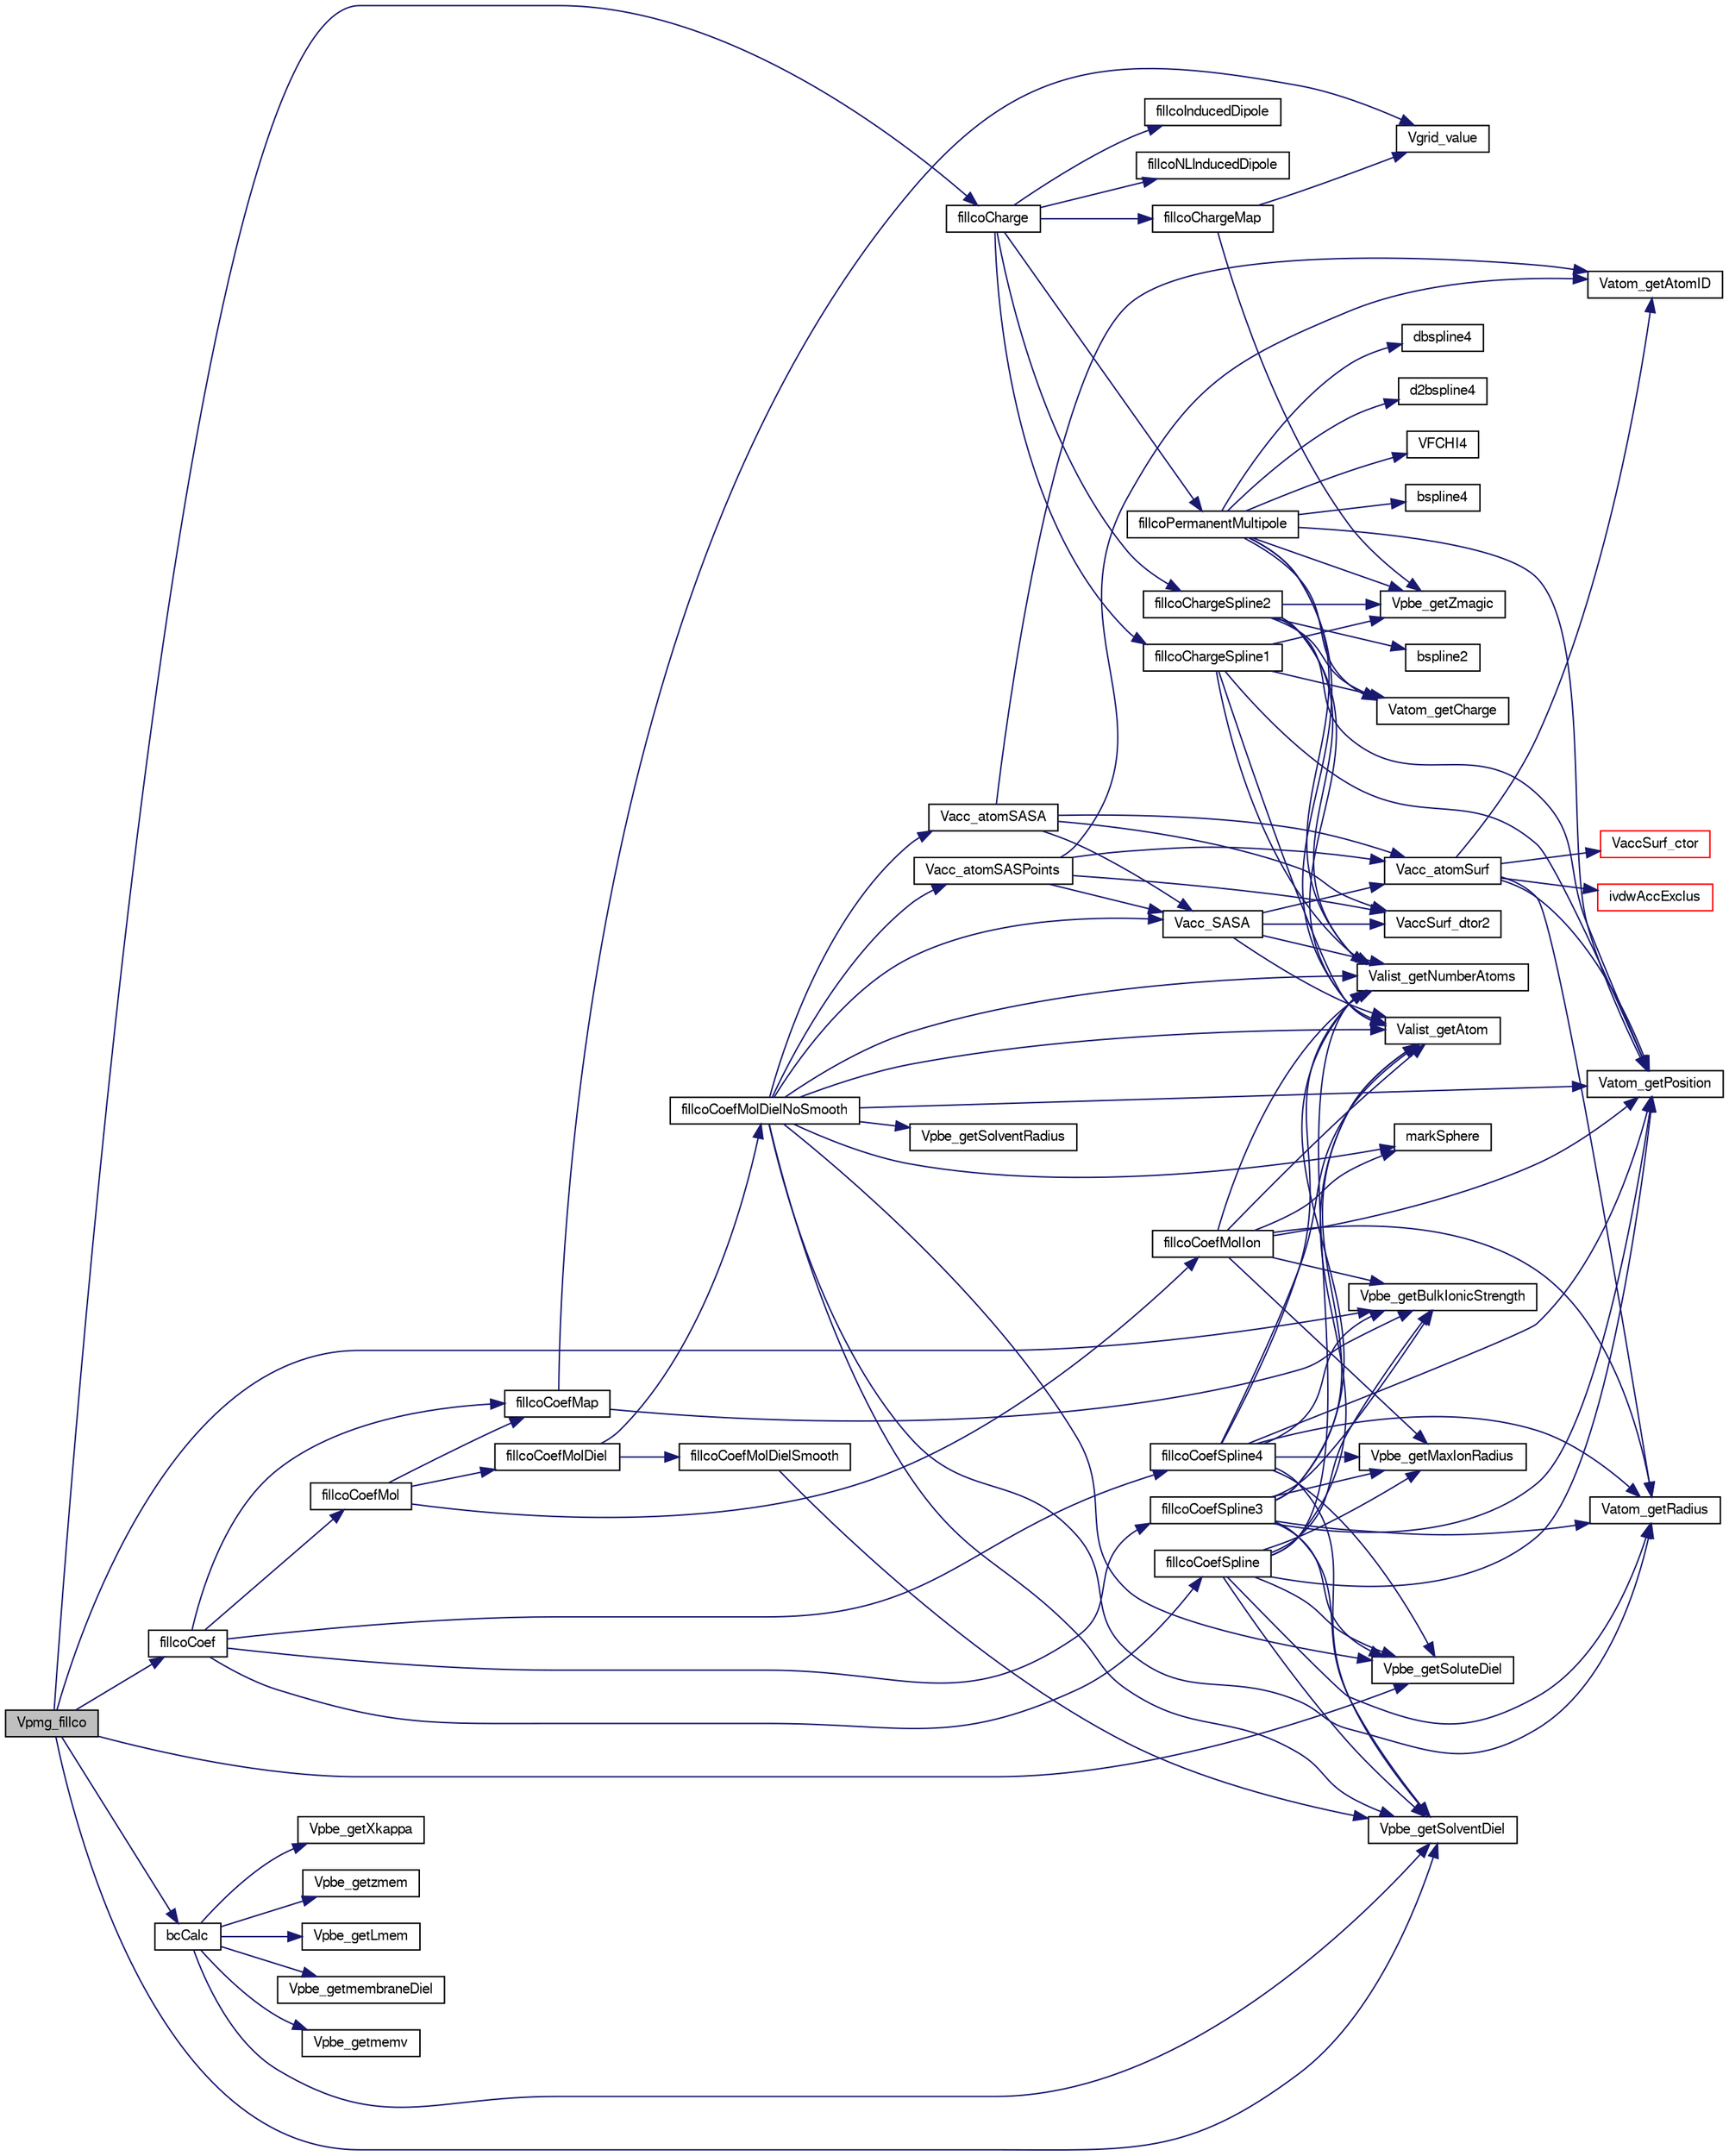 digraph "Vpmg_fillco"
{
  edge [fontname="FreeSans",fontsize="10",labelfontname="FreeSans",labelfontsize="10"];
  node [fontname="FreeSans",fontsize="10",shape=record];
  rankdir="LR";
  Node1 [label="Vpmg_fillco",height=0.2,width=0.4,color="black", fillcolor="grey75", style="filled" fontcolor="black"];
  Node1 -> Node2 [color="midnightblue",fontsize="10",style="solid",fontname="FreeSans"];
  Node2 [label="Vpbe_getBulkIonicStrength",height=0.2,width=0.4,color="black", fillcolor="white", style="filled",URL="$group___vpbe.html#gabca9ea80c0a56d3848c54b37d0418f20",tooltip="Get bulk ionic strength."];
  Node1 -> Node3 [color="midnightblue",fontsize="10",style="solid",fontname="FreeSans"];
  Node3 [label="Vpbe_getSolventDiel",height=0.2,width=0.4,color="black", fillcolor="white", style="filled",URL="$group___vpbe.html#gaa27f724cd82148fd89335c405c3d80b5",tooltip="Get solvent dielectric constant."];
  Node1 -> Node4 [color="midnightblue",fontsize="10",style="solid",fontname="FreeSans"];
  Node4 [label="Vpbe_getSoluteDiel",height=0.2,width=0.4,color="black", fillcolor="white", style="filled",URL="$group___vpbe.html#ga54d318d98803a19fa5ea8b13fb73c7b0",tooltip="Get solute dielectric constant."];
  Node1 -> Node5 [color="midnightblue",fontsize="10",style="solid",fontname="FreeSans"];
  Node5 [label="fillcoCharge",height=0.2,width=0.4,color="black", fillcolor="white", style="filled",URL="$vpmg_8h.html#ada65af06c9af5bf4ee593cb051bd0b0d",tooltip="Top-level driver to fill source term charge array."];
  Node5 -> Node6 [color="midnightblue",fontsize="10",style="solid",fontname="FreeSans"];
  Node6 [label="fillcoChargeMap",height=0.2,width=0.4,color="black", fillcolor="white", style="filled",URL="$vpmg_8h.html#a2fe0074cd016170f829d76a856409185",tooltip="Fill source term charge array from a pre-calculated map."];
  Node6 -> Node7 [color="midnightblue",fontsize="10",style="solid",fontname="FreeSans"];
  Node7 [label="Vpbe_getZmagic",height=0.2,width=0.4,color="black", fillcolor="white", style="filled",URL="$group___vpbe.html#ga7fb9c15c98345dccc07853fec763de4e",tooltip="Get charge scaling factor."];
  Node6 -> Node8 [color="midnightblue",fontsize="10",style="solid",fontname="FreeSans"];
  Node8 [label="Vgrid_value",height=0.2,width=0.4,color="black", fillcolor="white", style="filled",URL="$group___vgrid.html#gae96a803dbd3016673affbc3d10310150",tooltip="Get potential value (from mesh or approximation) at a point."];
  Node5 -> Node9 [color="midnightblue",fontsize="10",style="solid",fontname="FreeSans"];
  Node9 [label="fillcoChargeSpline1",height=0.2,width=0.4,color="black", fillcolor="white", style="filled",URL="$vpmg_8h.html#a7e7a2991c9f8b5e9a4a06843aecd38ae",tooltip="Fill source term charge array from linear interpolation."];
  Node9 -> Node7 [color="midnightblue",fontsize="10",style="solid",fontname="FreeSans"];
  Node9 -> Node10 [color="midnightblue",fontsize="10",style="solid",fontname="FreeSans"];
  Node10 [label="Valist_getNumberAtoms",height=0.2,width=0.4,color="black", fillcolor="white", style="filled",URL="$group___valist.html#gaff55ce9b8624255736b0ccf62030f230",tooltip="Get number of atoms in the list."];
  Node9 -> Node11 [color="midnightblue",fontsize="10",style="solid",fontname="FreeSans"];
  Node11 [label="Valist_getAtom",height=0.2,width=0.4,color="black", fillcolor="white", style="filled",URL="$group___valist.html#gaf9175f6b6d2c33ad79bd525fc9e0e043",tooltip="Get pointer to particular atom in list."];
  Node9 -> Node12 [color="midnightblue",fontsize="10",style="solid",fontname="FreeSans"];
  Node12 [label="Vatom_getPosition",height=0.2,width=0.4,color="black", fillcolor="white", style="filled",URL="$group___vatom.html#ga282b06da5d33678cab1173a6fe5bc89c",tooltip="Get atomic position."];
  Node9 -> Node13 [color="midnightblue",fontsize="10",style="solid",fontname="FreeSans"];
  Node13 [label="Vatom_getCharge",height=0.2,width=0.4,color="black", fillcolor="white", style="filled",URL="$group___vatom.html#gad310786c8f4b295fea34c76b9c308ac5",tooltip="Get atomic charge."];
  Node5 -> Node14 [color="midnightblue",fontsize="10",style="solid",fontname="FreeSans"];
  Node14 [label="fillcoChargeSpline2",height=0.2,width=0.4,color="black", fillcolor="white", style="filled",URL="$vpmg_8h.html#a6074122271a6957f5d463aa95c90f61c",tooltip="Fill source term charge array from cubic spline interpolation."];
  Node14 -> Node7 [color="midnightblue",fontsize="10",style="solid",fontname="FreeSans"];
  Node14 -> Node10 [color="midnightblue",fontsize="10",style="solid",fontname="FreeSans"];
  Node14 -> Node11 [color="midnightblue",fontsize="10",style="solid",fontname="FreeSans"];
  Node14 -> Node12 [color="midnightblue",fontsize="10",style="solid",fontname="FreeSans"];
  Node14 -> Node13 [color="midnightblue",fontsize="10",style="solid",fontname="FreeSans"];
  Node14 -> Node15 [color="midnightblue",fontsize="10",style="solid",fontname="FreeSans"];
  Node15 [label="bspline2",height=0.2,width=0.4,color="black", fillcolor="white", style="filled",URL="$vpmg_8h.html#a50d8ef438d4a7a76d869fb256b24d372",tooltip="Evaluate a cubic B-spline."];
  Node5 -> Node16 [color="midnightblue",fontsize="10",style="solid",fontname="FreeSans"];
  Node16 [label="fillcoPermanentMultipole",height=0.2,width=0.4,color="black", fillcolor="white", style="filled",URL="$vpmg_8h.html#aa349fa04ad1c57df769345d4bcad28ce",tooltip="Fill source term charge array for the use of permanent multipoles."];
  Node16 -> Node7 [color="midnightblue",fontsize="10",style="solid",fontname="FreeSans"];
  Node16 -> Node10 [color="midnightblue",fontsize="10",style="solid",fontname="FreeSans"];
  Node16 -> Node11 [color="midnightblue",fontsize="10",style="solid",fontname="FreeSans"];
  Node16 -> Node12 [color="midnightblue",fontsize="10",style="solid",fontname="FreeSans"];
  Node16 -> Node13 [color="midnightblue",fontsize="10",style="solid",fontname="FreeSans"];
  Node16 -> Node17 [color="midnightblue",fontsize="10",style="solid",fontname="FreeSans"];
  Node17 [label="VFCHI4",height=0.2,width=0.4,color="black", fillcolor="white", style="filled",URL="$vpmg_8h.html#afcf864c3b65f0d536a2985d931dc4692",tooltip="Return 2.5 plus difference of i - f."];
  Node16 -> Node18 [color="midnightblue",fontsize="10",style="solid",fontname="FreeSans"];
  Node18 [label="bspline4",height=0.2,width=0.4,color="black", fillcolor="white", style="filled",URL="$vpmg_8h.html#ac953c7091df8e4a1df53463baf8fe7ee",tooltip="Evaluate a 5th Order B-Spline (4th order polynomial)"];
  Node16 -> Node19 [color="midnightblue",fontsize="10",style="solid",fontname="FreeSans"];
  Node19 [label="dbspline4",height=0.2,width=0.4,color="black", fillcolor="white", style="filled",URL="$vpmg_8h.html#a91d1557ecff0ea7809aface06c0c179e",tooltip="Evaluate a 5th Order B-Spline derivative (4th order polynomial)"];
  Node16 -> Node20 [color="midnightblue",fontsize="10",style="solid",fontname="FreeSans"];
  Node20 [label="d2bspline4",height=0.2,width=0.4,color="black", fillcolor="white", style="filled",URL="$vpmg_8h.html#afa58365e9d16b810f6fe926558650108",tooltip="Evaluate the 2nd derivative of a 5th Order B-Spline."];
  Node5 -> Node21 [color="midnightblue",fontsize="10",style="solid",fontname="FreeSans"];
  Node21 [label="fillcoInducedDipole",height=0.2,width=0.4,color="black", fillcolor="white", style="filled",URL="$vpmg_8h.html#ae84de46101d6abe2046ae860b55832a0",tooltip="Fill source term charge array for use of induced dipoles."];
  Node5 -> Node22 [color="midnightblue",fontsize="10",style="solid",fontname="FreeSans"];
  Node22 [label="fillcoNLInducedDipole",height=0.2,width=0.4,color="black", fillcolor="white", style="filled",URL="$vpmg_8h.html#a6139befcbac10d86518d7b4cd397204a",tooltip="Fill source term charge array for non-local induced dipoles."];
  Node1 -> Node23 [color="midnightblue",fontsize="10",style="solid",fontname="FreeSans"];
  Node23 [label="fillcoCoef",height=0.2,width=0.4,color="black", fillcolor="white", style="filled",URL="$vpmg_8h.html#a169088d2631112390e9699d0ff25ab0a",tooltip="Top-level driver to fill all operator coefficient arrays."];
  Node23 -> Node24 [color="midnightblue",fontsize="10",style="solid",fontname="FreeSans"];
  Node24 [label="fillcoCoefMap",height=0.2,width=0.4,color="black", fillcolor="white", style="filled",URL="$vpmg_8h.html#a35949511a7f2779c8ac7e7c88bdca001",tooltip="Fill operator coefficient arrays from pre-calculated maps."];
  Node24 -> Node2 [color="midnightblue",fontsize="10",style="solid",fontname="FreeSans"];
  Node24 -> Node8 [color="midnightblue",fontsize="10",style="solid",fontname="FreeSans"];
  Node23 -> Node25 [color="midnightblue",fontsize="10",style="solid",fontname="FreeSans"];
  Node25 [label="fillcoCoefMol",height=0.2,width=0.4,color="black", fillcolor="white", style="filled",URL="$vpmg_8h.html#a62617829770eaed11c159947453e457c",tooltip="Fill operator coefficient arrays from a molecular surface calculation."];
  Node25 -> Node24 [color="midnightblue",fontsize="10",style="solid",fontname="FreeSans"];
  Node25 -> Node26 [color="midnightblue",fontsize="10",style="solid",fontname="FreeSans"];
  Node26 [label="fillcoCoefMolDiel",height=0.2,width=0.4,color="black", fillcolor="white", style="filled",URL="$vpmg_8h.html#a34484f0f2f254b954abf20c5a98ab9d4",tooltip="Fill differential operator coefficient arrays from a molecular surface calculation."];
  Node26 -> Node27 [color="midnightblue",fontsize="10",style="solid",fontname="FreeSans"];
  Node27 [label="fillcoCoefMolDielNoSmooth",height=0.2,width=0.4,color="black", fillcolor="white", style="filled",URL="$vpmg_8h.html#adf9fff114eed3d5d94f3adbbf9527483",tooltip="Fill differential operator coefficient arrays from a molecular surface calculation without smoothing..."];
  Node27 -> Node28 [color="midnightblue",fontsize="10",style="solid",fontname="FreeSans"];
  Node28 [label="Vpbe_getSolventRadius",height=0.2,width=0.4,color="black", fillcolor="white", style="filled",URL="$group___vpbe.html#ga87631b31eefd5639e45c43f972344f29",tooltip="Get solvent molecule radius."];
  Node27 -> Node3 [color="midnightblue",fontsize="10",style="solid",fontname="FreeSans"];
  Node27 -> Node4 [color="midnightblue",fontsize="10",style="solid",fontname="FreeSans"];
  Node27 -> Node10 [color="midnightblue",fontsize="10",style="solid",fontname="FreeSans"];
  Node27 -> Node11 [color="midnightblue",fontsize="10",style="solid",fontname="FreeSans"];
  Node27 -> Node12 [color="midnightblue",fontsize="10",style="solid",fontname="FreeSans"];
  Node27 -> Node29 [color="midnightblue",fontsize="10",style="solid",fontname="FreeSans"];
  Node29 [label="Vatom_getRadius",height=0.2,width=0.4,color="black", fillcolor="white", style="filled",URL="$group___vatom.html#ga9739f811224b6e7219cf6e21e0b4d9b4",tooltip="Get atomic position."];
  Node27 -> Node30 [color="midnightblue",fontsize="10",style="solid",fontname="FreeSans"];
  Node30 [label="markSphere",height=0.2,width=0.4,color="black", fillcolor="white", style="filled",URL="$vpmg_8h.html#aac867a97b6a1b573c285c846237837a5",tooltip="Mark the grid points inside a sphere with a particular value. This marks by resetting the the grid po..."];
  Node27 -> Node31 [color="midnightblue",fontsize="10",style="solid",fontname="FreeSans"];
  Node31 [label="Vacc_SASA",height=0.2,width=0.4,color="black", fillcolor="white", style="filled",URL="$group___vacc.html#gad2041f50041470d01e00a17f18b5b6c2",tooltip="Build the solvent accessible surface (SAS) and calculate the solvent accessible surface area..."];
  Node31 -> Node10 [color="midnightblue",fontsize="10",style="solid",fontname="FreeSans"];
  Node31 -> Node11 [color="midnightblue",fontsize="10",style="solid",fontname="FreeSans"];
  Node31 -> Node32 [color="midnightblue",fontsize="10",style="solid",fontname="FreeSans"];
  Node32 [label="Vacc_atomSurf",height=0.2,width=0.4,color="black", fillcolor="white", style="filled",URL="$group___vacc.html#ga8c962cab8849df00c7f8ac61f3f8246b",tooltip="Set up an array of points corresponding to the SAS due to a particular atom."];
  Node32 -> Node29 [color="midnightblue",fontsize="10",style="solid",fontname="FreeSans"];
  Node32 -> Node12 [color="midnightblue",fontsize="10",style="solid",fontname="FreeSans"];
  Node32 -> Node33 [color="midnightblue",fontsize="10",style="solid",fontname="FreeSans"];
  Node33 [label="Vatom_getAtomID",height=0.2,width=0.4,color="black", fillcolor="white", style="filled",URL="$group___vatom.html#ga15b6aa3689898e3b88f2920dec4470a9",tooltip="Get atom ID."];
  Node32 -> Node34 [color="midnightblue",fontsize="10",style="solid",fontname="FreeSans"];
  Node34 [label="VaccSurf_ctor",height=0.2,width=0.4,color="red", fillcolor="white", style="filled",URL="$group___vacc.html#ga4a6d9195773fa7de0e8971ae9ef4c185",tooltip="Allocate and construct the surface object; do not assign surface points to positions."];
  Node32 -> Node35 [color="midnightblue",fontsize="10",style="solid",fontname="FreeSans"];
  Node35 [label="ivdwAccExclus",height=0.2,width=0.4,color="red", fillcolor="white", style="filled",URL="$vacc_8c.html#a5c6356f19e11daf8d0dea84bd92cc226",tooltip="Determines if a point is within the union of the spheres centered at the atomic centers with radii eq..."];
  Node31 -> Node36 [color="midnightblue",fontsize="10",style="solid",fontname="FreeSans"];
  Node36 [label="VaccSurf_dtor2",height=0.2,width=0.4,color="black", fillcolor="white", style="filled",URL="$group___vacc.html#ga1df66922b78e3824beb4695c5a84ec45",tooltip="Destroy the surface object."];
  Node27 -> Node37 [color="midnightblue",fontsize="10",style="solid",fontname="FreeSans"];
  Node37 [label="Vacc_atomSASA",height=0.2,width=0.4,color="black", fillcolor="white", style="filled",URL="$group___vacc.html#ga9913f912bca5c71ba11ef9aefe7c390c",tooltip="Return the atomic solvent accessible surface area (SASA)"];
  Node37 -> Node31 [color="midnightblue",fontsize="10",style="solid",fontname="FreeSans"];
  Node37 -> Node33 [color="midnightblue",fontsize="10",style="solid",fontname="FreeSans"];
  Node37 -> Node36 [color="midnightblue",fontsize="10",style="solid",fontname="FreeSans"];
  Node37 -> Node32 [color="midnightblue",fontsize="10",style="solid",fontname="FreeSans"];
  Node27 -> Node38 [color="midnightblue",fontsize="10",style="solid",fontname="FreeSans"];
  Node38 [label="Vacc_atomSASPoints",height=0.2,width=0.4,color="black", fillcolor="white", style="filled",URL="$group___vacc.html#gaa1b76ea181d5f3a3ddb2b890e470cb3f",tooltip="Get the set of points for this atom&#39;s solvent-accessible surface."];
  Node38 -> Node31 [color="midnightblue",fontsize="10",style="solid",fontname="FreeSans"];
  Node38 -> Node33 [color="midnightblue",fontsize="10",style="solid",fontname="FreeSans"];
  Node38 -> Node36 [color="midnightblue",fontsize="10",style="solid",fontname="FreeSans"];
  Node38 -> Node32 [color="midnightblue",fontsize="10",style="solid",fontname="FreeSans"];
  Node26 -> Node39 [color="midnightblue",fontsize="10",style="solid",fontname="FreeSans"];
  Node39 [label="fillcoCoefMolDielSmooth",height=0.2,width=0.4,color="black", fillcolor="white", style="filled",URL="$vpmg_8h.html#aafab27ad33274047911bd2ec092eb265",tooltip="Fill differential operator coefficient arrays from a molecular surface calculation with smoothing..."];
  Node39 -> Node3 [color="midnightblue",fontsize="10",style="solid",fontname="FreeSans"];
  Node25 -> Node40 [color="midnightblue",fontsize="10",style="solid",fontname="FreeSans"];
  Node40 [label="fillcoCoefMolIon",height=0.2,width=0.4,color="black", fillcolor="white", style="filled",URL="$vpmg_8h.html#a9217fdfc8737424d5e5ccc1193f9c3b0",tooltip="Fill ion (nonlinear) operator coefficient array from a molecular surface calculation."];
  Node40 -> Node41 [color="midnightblue",fontsize="10",style="solid",fontname="FreeSans"];
  Node41 [label="Vpbe_getMaxIonRadius",height=0.2,width=0.4,color="black", fillcolor="white", style="filled",URL="$group___vpbe.html#gabf77d3500a5e3b3c8673eab703bb53e0",tooltip="Get maximum radius of ion species."];
  Node40 -> Node2 [color="midnightblue",fontsize="10",style="solid",fontname="FreeSans"];
  Node40 -> Node10 [color="midnightblue",fontsize="10",style="solid",fontname="FreeSans"];
  Node40 -> Node11 [color="midnightblue",fontsize="10",style="solid",fontname="FreeSans"];
  Node40 -> Node12 [color="midnightblue",fontsize="10",style="solid",fontname="FreeSans"];
  Node40 -> Node29 [color="midnightblue",fontsize="10",style="solid",fontname="FreeSans"];
  Node40 -> Node30 [color="midnightblue",fontsize="10",style="solid",fontname="FreeSans"];
  Node23 -> Node42 [color="midnightblue",fontsize="10",style="solid",fontname="FreeSans"];
  Node42 [label="fillcoCoefSpline",height=0.2,width=0.4,color="black", fillcolor="white", style="filled",URL="$vpmg_8h.html#a61365ff4cedaf084ea6d960d432a3d03",tooltip="Fill operator coefficient arrays from a spline-based surface calculation."];
  Node42 -> Node41 [color="midnightblue",fontsize="10",style="solid",fontname="FreeSans"];
  Node42 -> Node2 [color="midnightblue",fontsize="10",style="solid",fontname="FreeSans"];
  Node42 -> Node3 [color="midnightblue",fontsize="10",style="solid",fontname="FreeSans"];
  Node42 -> Node4 [color="midnightblue",fontsize="10",style="solid",fontname="FreeSans"];
  Node42 -> Node10 [color="midnightblue",fontsize="10",style="solid",fontname="FreeSans"];
  Node42 -> Node11 [color="midnightblue",fontsize="10",style="solid",fontname="FreeSans"];
  Node42 -> Node12 [color="midnightblue",fontsize="10",style="solid",fontname="FreeSans"];
  Node42 -> Node29 [color="midnightblue",fontsize="10",style="solid",fontname="FreeSans"];
  Node23 -> Node43 [color="midnightblue",fontsize="10",style="solid",fontname="FreeSans"];
  Node43 [label="fillcoCoefSpline3",height=0.2,width=0.4,color="black", fillcolor="white", style="filled",URL="$vpmg_8h.html#ab7b5543b591c9433e7190a2fe45b4ca2",tooltip="Fill operator coefficient arrays from a 5th order polynomial based surface calculation."];
  Node43 -> Node41 [color="midnightblue",fontsize="10",style="solid",fontname="FreeSans"];
  Node43 -> Node2 [color="midnightblue",fontsize="10",style="solid",fontname="FreeSans"];
  Node43 -> Node3 [color="midnightblue",fontsize="10",style="solid",fontname="FreeSans"];
  Node43 -> Node4 [color="midnightblue",fontsize="10",style="solid",fontname="FreeSans"];
  Node43 -> Node10 [color="midnightblue",fontsize="10",style="solid",fontname="FreeSans"];
  Node43 -> Node11 [color="midnightblue",fontsize="10",style="solid",fontname="FreeSans"];
  Node43 -> Node12 [color="midnightblue",fontsize="10",style="solid",fontname="FreeSans"];
  Node43 -> Node29 [color="midnightblue",fontsize="10",style="solid",fontname="FreeSans"];
  Node23 -> Node44 [color="midnightblue",fontsize="10",style="solid",fontname="FreeSans"];
  Node44 [label="fillcoCoefSpline4",height=0.2,width=0.4,color="black", fillcolor="white", style="filled",URL="$vpmg_8h.html#abe8b2056b56093552215f2e97c8f5c1b",tooltip="Fill operator coefficient arrays from a 7th order polynomial based surface calculation."];
  Node44 -> Node41 [color="midnightblue",fontsize="10",style="solid",fontname="FreeSans"];
  Node44 -> Node2 [color="midnightblue",fontsize="10",style="solid",fontname="FreeSans"];
  Node44 -> Node3 [color="midnightblue",fontsize="10",style="solid",fontname="FreeSans"];
  Node44 -> Node4 [color="midnightblue",fontsize="10",style="solid",fontname="FreeSans"];
  Node44 -> Node10 [color="midnightblue",fontsize="10",style="solid",fontname="FreeSans"];
  Node44 -> Node11 [color="midnightblue",fontsize="10",style="solid",fontname="FreeSans"];
  Node44 -> Node12 [color="midnightblue",fontsize="10",style="solid",fontname="FreeSans"];
  Node44 -> Node29 [color="midnightblue",fontsize="10",style="solid",fontname="FreeSans"];
  Node1 -> Node45 [color="midnightblue",fontsize="10",style="solid",fontname="FreeSans"];
  Node45 [label="bcCalc",height=0.2,width=0.4,color="black", fillcolor="white", style="filled",URL="$vpmg_8h.html#a9803b64d96685d27923d899ef6f4c5cd",tooltip="Fill boundary condition arrays."];
  Node45 -> Node46 [color="midnightblue",fontsize="10",style="solid",fontname="FreeSans"];
  Node46 [label="Vpbe_getzmem",height=0.2,width=0.4,color="black", fillcolor="white", style="filled",URL="$group___vpbe.html#ga65394a771afdf72438400665484f713d",tooltip="Get z position of the membrane bottom."];
  Node45 -> Node47 [color="midnightblue",fontsize="10",style="solid",fontname="FreeSans"];
  Node47 [label="Vpbe_getLmem",height=0.2,width=0.4,color="black", fillcolor="white", style="filled",URL="$group___vpbe.html#gaafd907bf54994c337dc3962b8c445e84",tooltip="Get length of the membrane (A)aauthor Michael Grabe."];
  Node45 -> Node48 [color="midnightblue",fontsize="10",style="solid",fontname="FreeSans"];
  Node48 [label="Vpbe_getmembraneDiel",height=0.2,width=0.4,color="black", fillcolor="white", style="filled",URL="$group___vpbe.html#gaa92d6d1c93aedbfa059fd52e0be214c5",tooltip="Get membrane dielectric constant."];
  Node45 -> Node49 [color="midnightblue",fontsize="10",style="solid",fontname="FreeSans"];
  Node49 [label="Vpbe_getmemv",height=0.2,width=0.4,color="black", fillcolor="white", style="filled",URL="$group___vpbe.html#ga513e4ba228cbce76d264c76efea1e624",tooltip="Get membrane potential (kT)"];
  Node45 -> Node3 [color="midnightblue",fontsize="10",style="solid",fontname="FreeSans"];
  Node45 -> Node50 [color="midnightblue",fontsize="10",style="solid",fontname="FreeSans"];
  Node50 [label="Vpbe_getXkappa",height=0.2,width=0.4,color="black", fillcolor="white", style="filled",URL="$group___vpbe.html#ga7695a6f94ede72e89779a64b2f7a2217",tooltip="Get Debye-Huckel parameter."];
}
